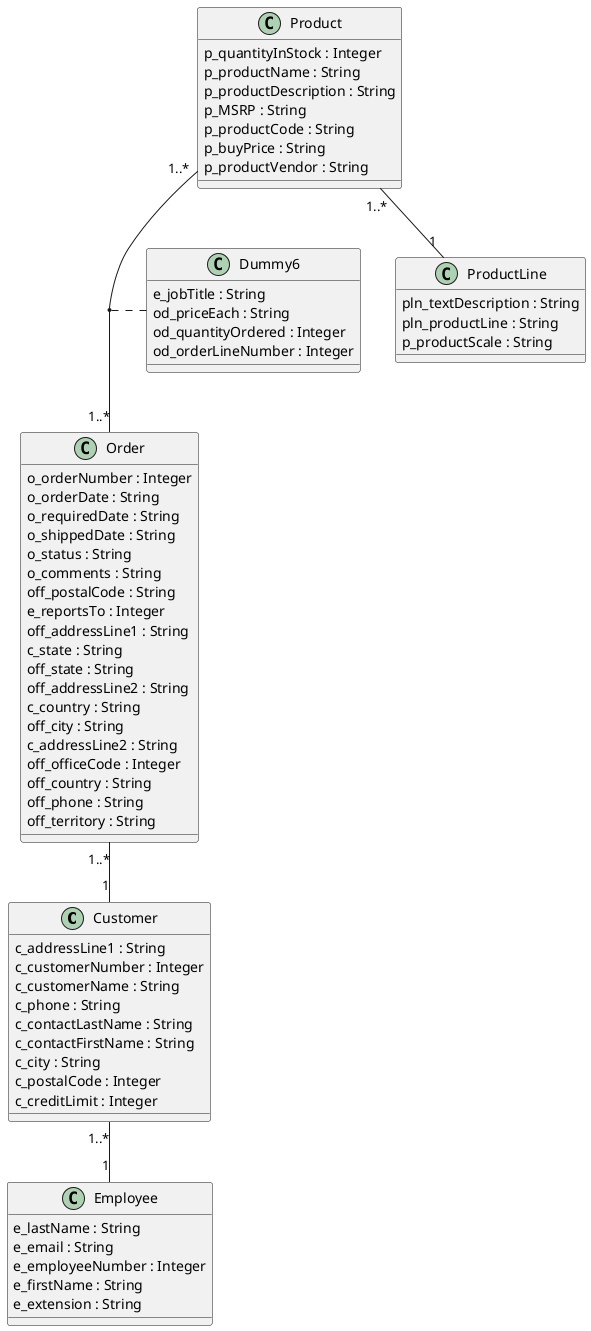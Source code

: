 @startuml
class Customer {
c_addressLine1 : String
c_customerNumber : Integer
c_customerName : String
c_phone : String
c_contactLastName : String
c_contactFirstName : String
c_city : String
c_postalCode : Integer
c_creditLimit : Integer
}
class Employee {
e_lastName : String
e_email : String
e_employeeNumber : Integer
e_firstName : String
e_extension : String
}
class Order {
o_orderNumber : Integer
o_orderDate : String
o_requiredDate : String
o_shippedDate : String
o_status : String
o_comments : String
off_postalCode : String
e_reportsTo : Integer
off_addressLine1 : String
c_state : String
off_state : String
off_addressLine2 : String
c_country : String
off_city : String
c_addressLine2 : String
off_officeCode : Integer
off_country : String
off_phone : String
off_territory : String
}
class ProductLine {
pln_textDescription : String
pln_productLine : String
p_productScale : String
}
class Product {
p_quantityInStock : Integer
p_productName : String
p_productDescription : String
p_MSRP : String
p_productCode : String
p_buyPrice : String
p_productVendor : String
}
class Dummy6 {
e_jobTitle : String
od_priceEach : String
od_quantityOrdered : Integer
od_orderLineNumber : Integer
}

Customer "1..*" -- "1" Employee
Order "1..*" -- "1" Customer
Product "1..*" -- "1" ProductLine
Product "1..*" -- "1..*" Order
(Product,Order) .. Dummy6


@enduml
